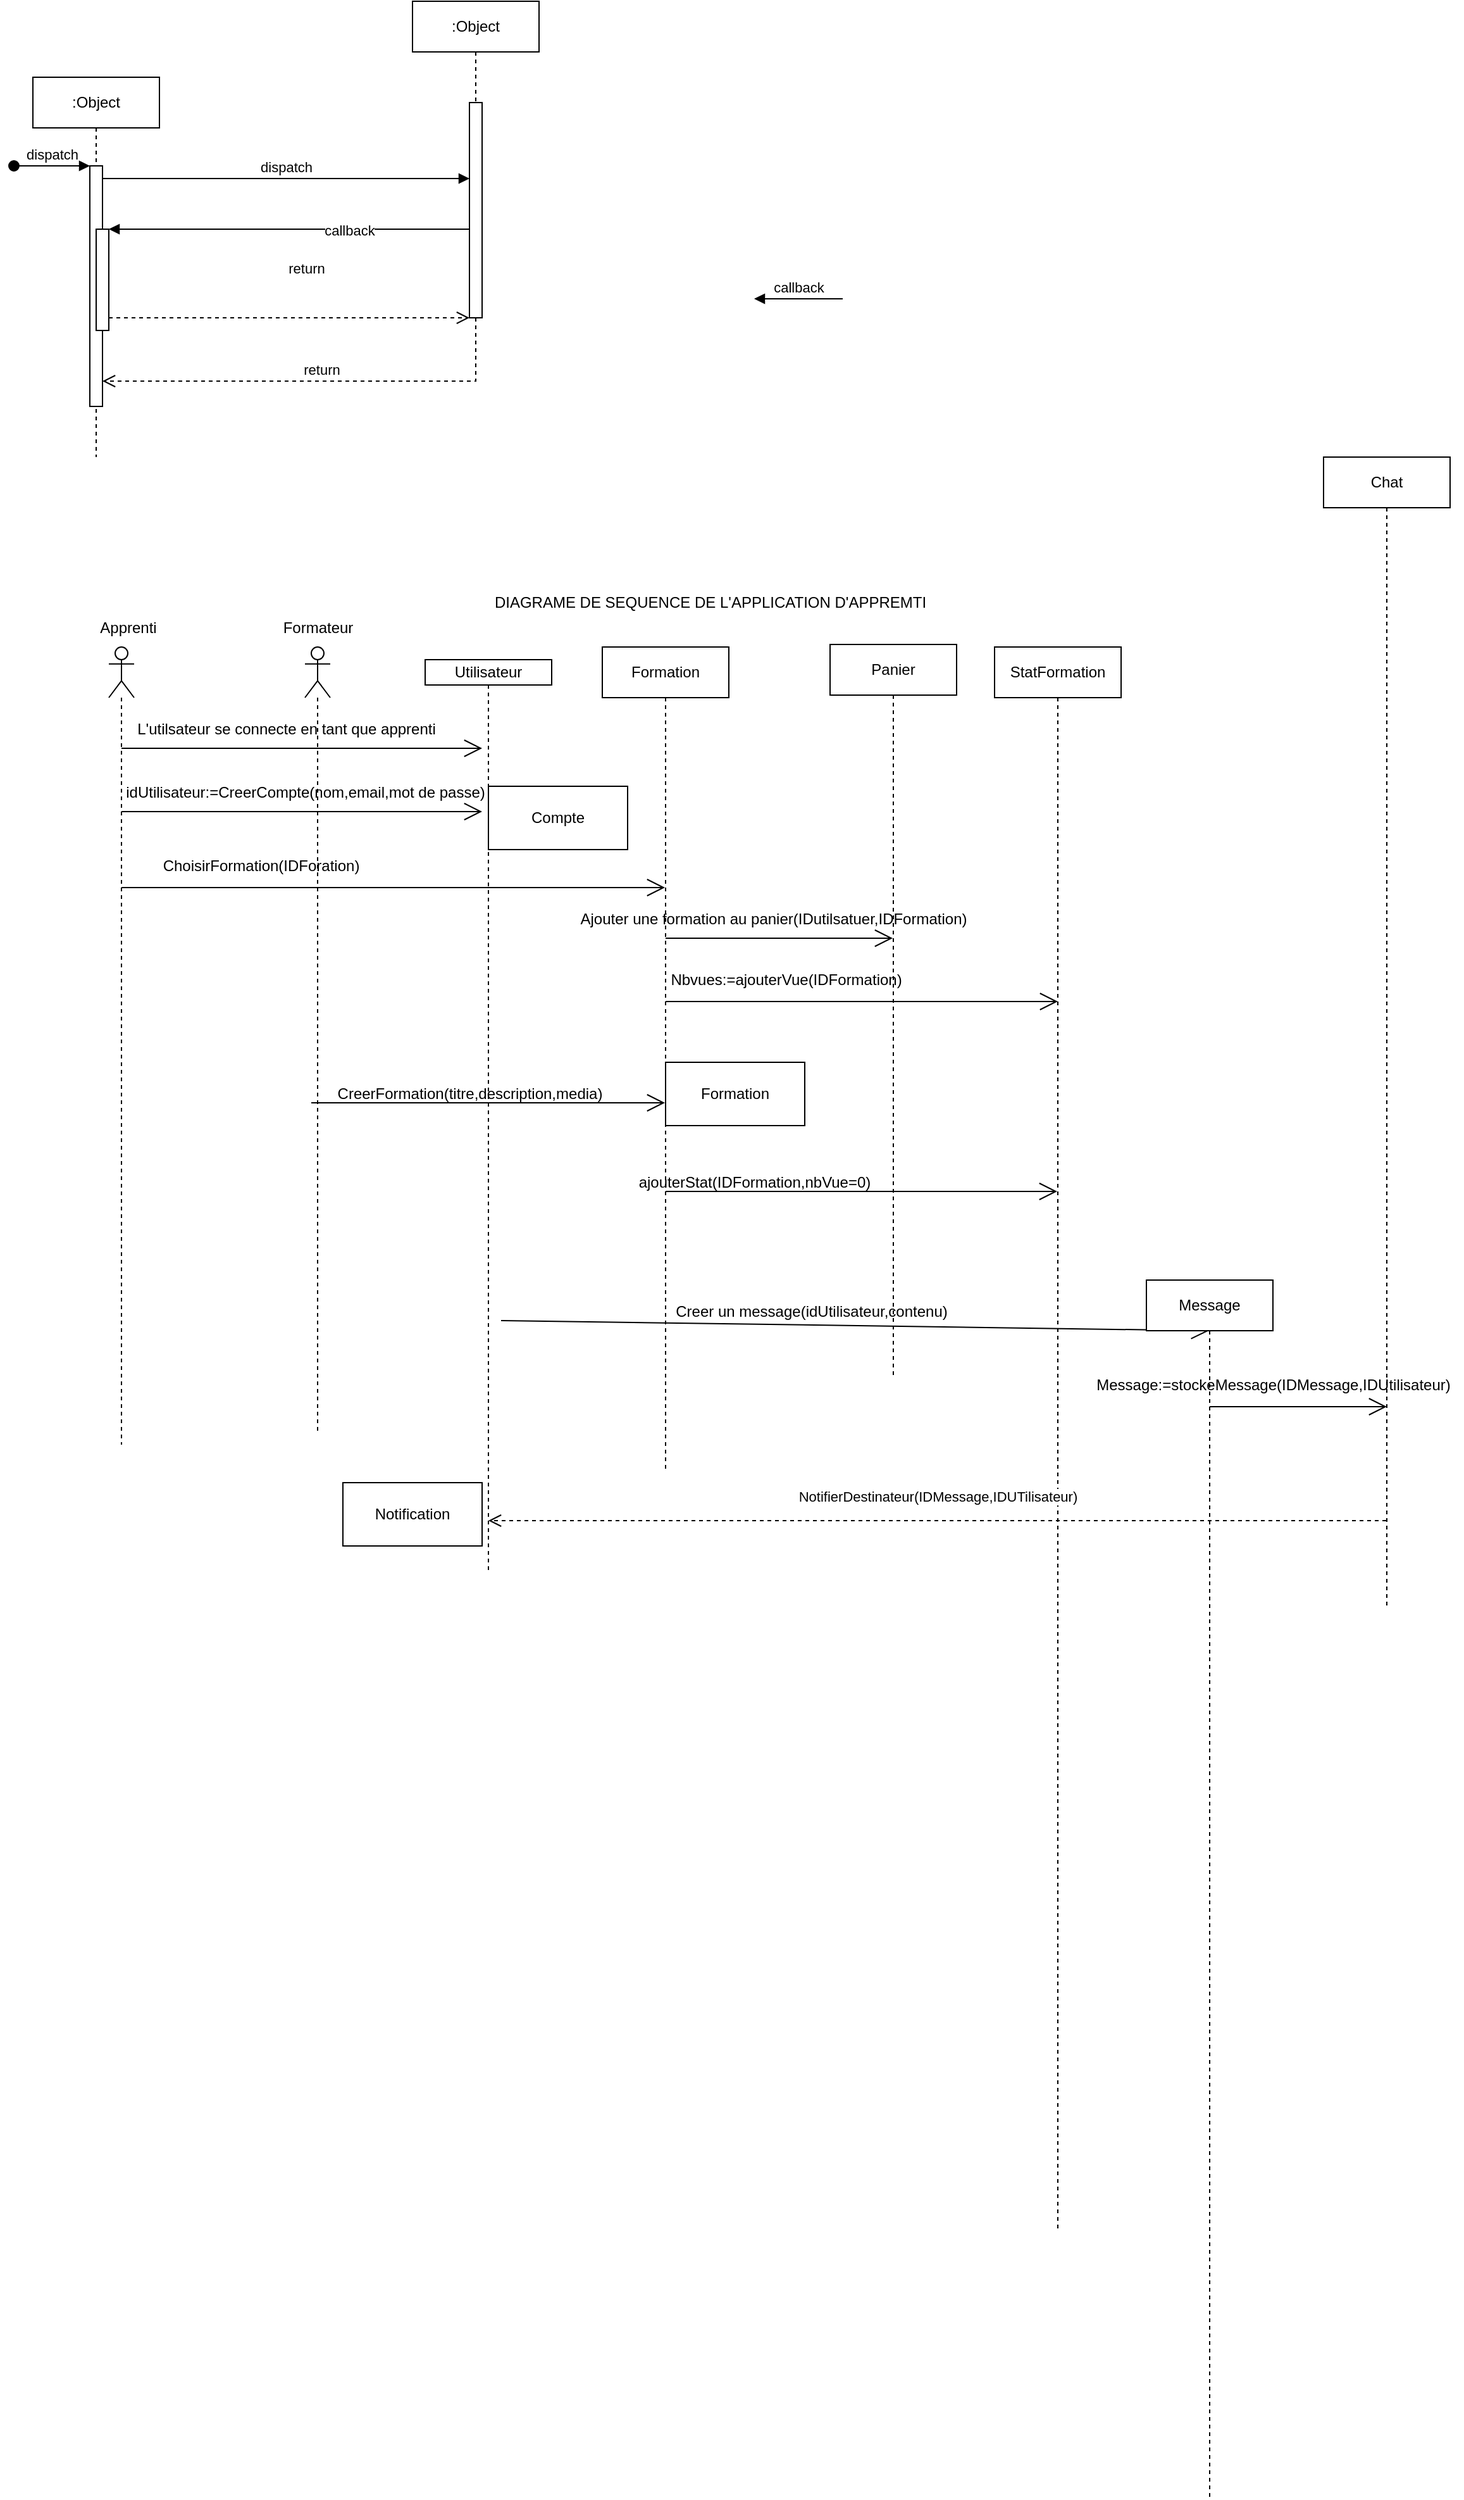 <mxfile version="26.1.1">
  <diagram name="Page-1" id="2YBvvXClWsGukQMizWep">
    <mxGraphModel dx="1674" dy="2938" grid="1" gridSize="10" guides="1" tooltips="1" connect="1" arrows="1" fold="1" page="1" pageScale="1" pageWidth="850" pageHeight="1100" math="0" shadow="0">
      <root>
        <mxCell id="0" />
        <mxCell id="1" parent="0" />
        <mxCell id="aM9ryv3xv72pqoxQDRHE-1" value=":Object" style="shape=umlLifeline;perimeter=lifelinePerimeter;whiteSpace=wrap;html=1;container=0;dropTarget=0;collapsible=0;recursiveResize=0;outlineConnect=0;portConstraint=eastwest;newEdgeStyle={&quot;edgeStyle&quot;:&quot;elbowEdgeStyle&quot;,&quot;elbow&quot;:&quot;vertical&quot;,&quot;curved&quot;:0,&quot;rounded&quot;:0};" parent="1" vertex="1">
          <mxGeometry x="80" y="-1290" width="100" height="300" as="geometry" />
        </mxCell>
        <mxCell id="aM9ryv3xv72pqoxQDRHE-2" value="" style="html=1;points=[];perimeter=orthogonalPerimeter;outlineConnect=0;targetShapes=umlLifeline;portConstraint=eastwest;newEdgeStyle={&quot;edgeStyle&quot;:&quot;elbowEdgeStyle&quot;,&quot;elbow&quot;:&quot;vertical&quot;,&quot;curved&quot;:0,&quot;rounded&quot;:0};" parent="aM9ryv3xv72pqoxQDRHE-1" vertex="1">
          <mxGeometry x="45" y="70" width="10" height="190" as="geometry" />
        </mxCell>
        <mxCell id="aM9ryv3xv72pqoxQDRHE-3" value="dispatch" style="html=1;verticalAlign=bottom;startArrow=oval;endArrow=block;startSize=8;edgeStyle=elbowEdgeStyle;elbow=vertical;curved=0;rounded=0;" parent="aM9ryv3xv72pqoxQDRHE-1" target="aM9ryv3xv72pqoxQDRHE-2" edge="1">
          <mxGeometry relative="1" as="geometry">
            <mxPoint x="-15" y="70" as="sourcePoint" />
          </mxGeometry>
        </mxCell>
        <mxCell id="aM9ryv3xv72pqoxQDRHE-4" value="" style="html=1;points=[];perimeter=orthogonalPerimeter;outlineConnect=0;targetShapes=umlLifeline;portConstraint=eastwest;newEdgeStyle={&quot;edgeStyle&quot;:&quot;elbowEdgeStyle&quot;,&quot;elbow&quot;:&quot;vertical&quot;,&quot;curved&quot;:0,&quot;rounded&quot;:0};" parent="aM9ryv3xv72pqoxQDRHE-1" vertex="1">
          <mxGeometry x="50" y="120" width="10" height="80" as="geometry" />
        </mxCell>
        <mxCell id="aM9ryv3xv72pqoxQDRHE-5" value=":Object" style="shape=umlLifeline;perimeter=lifelinePerimeter;whiteSpace=wrap;html=1;container=0;dropTarget=0;collapsible=0;recursiveResize=0;outlineConnect=0;portConstraint=eastwest;newEdgeStyle={&quot;edgeStyle&quot;:&quot;elbowEdgeStyle&quot;,&quot;elbow&quot;:&quot;vertical&quot;,&quot;curved&quot;:0,&quot;rounded&quot;:0};" parent="1" vertex="1">
          <mxGeometry x="380" y="-1350" width="100" height="300" as="geometry" />
        </mxCell>
        <mxCell id="aM9ryv3xv72pqoxQDRHE-6" value="" style="html=1;points=[];perimeter=orthogonalPerimeter;outlineConnect=0;targetShapes=umlLifeline;portConstraint=eastwest;newEdgeStyle={&quot;edgeStyle&quot;:&quot;elbowEdgeStyle&quot;,&quot;elbow&quot;:&quot;vertical&quot;,&quot;curved&quot;:0,&quot;rounded&quot;:0};" parent="aM9ryv3xv72pqoxQDRHE-5" vertex="1">
          <mxGeometry x="45" y="80" width="10" height="170" as="geometry" />
        </mxCell>
        <mxCell id="aM9ryv3xv72pqoxQDRHE-7" value="dispatch" style="html=1;verticalAlign=bottom;endArrow=block;edgeStyle=elbowEdgeStyle;elbow=vertical;curved=0;rounded=0;" parent="1" source="aM9ryv3xv72pqoxQDRHE-2" target="aM9ryv3xv72pqoxQDRHE-6" edge="1">
          <mxGeometry relative="1" as="geometry">
            <mxPoint x="235" y="-1200" as="sourcePoint" />
            <Array as="points">
              <mxPoint x="220" y="-1210" />
            </Array>
          </mxGeometry>
        </mxCell>
        <mxCell id="aM9ryv3xv72pqoxQDRHE-8" value="return" style="html=1;verticalAlign=bottom;endArrow=open;dashed=1;endSize=8;edgeStyle=elbowEdgeStyle;elbow=vertical;curved=0;rounded=0;" parent="1" source="aM9ryv3xv72pqoxQDRHE-6" target="aM9ryv3xv72pqoxQDRHE-2" edge="1">
          <mxGeometry relative="1" as="geometry">
            <mxPoint x="235" y="-1125" as="targetPoint" />
            <Array as="points">
              <mxPoint x="230" y="-1050" />
            </Array>
          </mxGeometry>
        </mxCell>
        <mxCell id="aM9ryv3xv72pqoxQDRHE-9" value="callback" style="html=1;verticalAlign=bottom;endArrow=block;edgeStyle=elbowEdgeStyle;elbow=vertical;curved=0;rounded=0;" parent="1" source="aM9ryv3xv72pqoxQDRHE-6" target="aM9ryv3xv72pqoxQDRHE-4" edge="1">
          <mxGeometry x="-0.333" y="10" relative="1" as="geometry">
            <mxPoint x="215" y="-1170" as="sourcePoint" />
            <Array as="points">
              <mxPoint x="230" y="-1170" />
            </Array>
            <mxPoint as="offset" />
          </mxGeometry>
        </mxCell>
        <mxCell id="aM9ryv3xv72pqoxQDRHE-10" value="return" style="html=1;verticalAlign=bottom;endArrow=open;dashed=1;endSize=8;edgeStyle=elbowEdgeStyle;elbow=vertical;curved=0;rounded=0;" parent="1" source="aM9ryv3xv72pqoxQDRHE-4" target="aM9ryv3xv72pqoxQDRHE-6" edge="1">
          <mxGeometry x="0.091" y="30" relative="1" as="geometry">
            <mxPoint x="215" y="-1095" as="targetPoint" />
            <Array as="points">
              <mxPoint x="220" y="-1100" />
            </Array>
            <mxPoint as="offset" />
          </mxGeometry>
        </mxCell>
        <mxCell id="4ip0zOYONYjsPPys63c3-18" value="" style="endArrow=open;endFill=1;endSize=12;html=1;rounded=0;" edge="1" parent="1" source="4ip0zOYONYjsPPys63c3-19">
          <mxGeometry width="160" relative="1" as="geometry">
            <mxPoint x="140" y="-760" as="sourcePoint" />
            <mxPoint x="435" y="-760" as="targetPoint" />
            <Array as="points" />
          </mxGeometry>
        </mxCell>
        <mxCell id="4ip0zOYONYjsPPys63c3-19" value="" style="shape=umlLifeline;perimeter=lifelinePerimeter;whiteSpace=wrap;html=1;container=1;dropTarget=0;collapsible=0;recursiveResize=0;outlineConnect=0;portConstraint=eastwest;newEdgeStyle={&quot;curved&quot;:0,&quot;rounded&quot;:0};participant=umlActor;" vertex="1" parent="1">
          <mxGeometry x="140" y="-840" width="20" height="630" as="geometry" />
        </mxCell>
        <mxCell id="4ip0zOYONYjsPPys63c3-22" value="" style="shape=umlLifeline;perimeter=lifelinePerimeter;whiteSpace=wrap;html=1;container=1;dropTarget=0;collapsible=0;recursiveResize=0;outlineConnect=0;portConstraint=eastwest;newEdgeStyle={&quot;curved&quot;:0,&quot;rounded&quot;:0};participant=umlActor;" vertex="1" parent="1">
          <mxGeometry x="295" y="-840" width="20" height="620" as="geometry" />
        </mxCell>
        <mxCell id="4ip0zOYONYjsPPys63c3-27" value="callback" style="html=1;verticalAlign=bottom;endArrow=block;curved=0;rounded=0;entryX=1;entryY=0;entryDx=0;entryDy=5;" edge="1" parent="1">
          <mxGeometry relative="1" as="geometry">
            <mxPoint x="720" y="-1115" as="sourcePoint" />
            <mxPoint x="650" y="-1115.0" as="targetPoint" />
          </mxGeometry>
        </mxCell>
        <mxCell id="4ip0zOYONYjsPPys63c3-30" value="" style="endArrow=open;endFill=1;endSize=12;html=1;rounded=0;" edge="1" parent="1" target="4ip0zOYONYjsPPys63c3-47">
          <mxGeometry width="160" relative="1" as="geometry">
            <mxPoint x="300" y="-650" as="sourcePoint" />
            <mxPoint x="550" y="-650" as="targetPoint" />
            <Array as="points">
              <mxPoint x="150" y="-650" />
              <mxPoint x="390" y="-650" />
            </Array>
          </mxGeometry>
        </mxCell>
        <mxCell id="4ip0zOYONYjsPPys63c3-36" value="Panier" style="shape=umlLifeline;perimeter=lifelinePerimeter;whiteSpace=wrap;html=1;container=1;dropTarget=0;collapsible=0;recursiveResize=0;outlineConnect=0;portConstraint=eastwest;newEdgeStyle={&quot;curved&quot;:0,&quot;rounded&quot;:0};" vertex="1" parent="1">
          <mxGeometry x="710" y="-842" width="100" height="580" as="geometry" />
        </mxCell>
        <mxCell id="4ip0zOYONYjsPPys63c3-38" value="" style="endArrow=open;endFill=1;endSize=12;html=1;rounded=0;" edge="1" parent="1" source="4ip0zOYONYjsPPys63c3-47">
          <mxGeometry width="160" relative="1" as="geometry">
            <mxPoint x="730" y="-560" as="sourcePoint" />
            <mxPoint x="890" y="-560" as="targetPoint" />
          </mxGeometry>
        </mxCell>
        <mxCell id="4ip0zOYONYjsPPys63c3-39" value="StatFormation" style="shape=umlLifeline;perimeter=lifelinePerimeter;whiteSpace=wrap;html=1;container=1;dropTarget=0;collapsible=0;recursiveResize=0;outlineConnect=0;portConstraint=eastwest;newEdgeStyle={&quot;curved&quot;:0,&quot;rounded&quot;:0};" vertex="1" parent="1">
          <mxGeometry x="840" y="-840" width="100" height="1250" as="geometry" />
        </mxCell>
        <mxCell id="4ip0zOYONYjsPPys63c3-40" value="Chat" style="shape=umlLifeline;perimeter=lifelinePerimeter;whiteSpace=wrap;html=1;container=1;dropTarget=0;collapsible=0;recursiveResize=0;outlineConnect=0;portConstraint=eastwest;newEdgeStyle={&quot;curved&quot;:0,&quot;rounded&quot;:0};" vertex="1" parent="1">
          <mxGeometry x="1100" y="-990" width="100" height="910" as="geometry" />
        </mxCell>
        <mxCell id="4ip0zOYONYjsPPys63c3-41" value="Apprenti" style="text;html=1;align=center;verticalAlign=middle;resizable=0;points=[];autosize=1;strokeColor=none;fillColor=none;" vertex="1" parent="1">
          <mxGeometry x="120" y="-870" width="70" height="30" as="geometry" />
        </mxCell>
        <mxCell id="4ip0zOYONYjsPPys63c3-42" value="Formateur" style="text;html=1;align=center;verticalAlign=middle;resizable=0;points=[];autosize=1;strokeColor=none;fillColor=none;" vertex="1" parent="1">
          <mxGeometry x="265" y="-870" width="80" height="30" as="geometry" />
        </mxCell>
        <mxCell id="4ip0zOYONYjsPPys63c3-43" value="" style="endArrow=open;endFill=1;endSize=12;html=1;rounded=0;" edge="1" parent="1">
          <mxGeometry width="160" relative="1" as="geometry">
            <mxPoint x="150" y="-710" as="sourcePoint" />
            <mxPoint x="435" y="-710" as="targetPoint" />
            <Array as="points" />
          </mxGeometry>
        </mxCell>
        <mxCell id="4ip0zOYONYjsPPys63c3-44" value="L&#39;utilsateur se connecte en tant que apprenti" style="text;html=1;align=center;verticalAlign=middle;resizable=0;points=[];autosize=1;strokeColor=none;fillColor=none;" vertex="1" parent="1">
          <mxGeometry x="150" y="-790" width="260" height="30" as="geometry" />
        </mxCell>
        <mxCell id="4ip0zOYONYjsPPys63c3-45" value="idUtilisateur:=CreerCompte(nom,email,mot de passe)" style="text;html=1;align=center;verticalAlign=middle;resizable=0;points=[];autosize=1;strokeColor=none;fillColor=none;" vertex="1" parent="1">
          <mxGeometry x="140" y="-740" width="310" height="30" as="geometry" />
        </mxCell>
        <mxCell id="4ip0zOYONYjsPPys63c3-46" value="Compte" style="html=1;whiteSpace=wrap;" vertex="1" parent="1">
          <mxGeometry x="440" y="-730" width="110" height="50" as="geometry" />
        </mxCell>
        <mxCell id="4ip0zOYONYjsPPys63c3-47" value="Formation" style="shape=umlLifeline;perimeter=lifelinePerimeter;whiteSpace=wrap;html=1;container=1;dropTarget=0;collapsible=0;recursiveResize=0;outlineConnect=0;portConstraint=eastwest;newEdgeStyle={&quot;curved&quot;:0,&quot;rounded&quot;:0};" vertex="1" parent="1">
          <mxGeometry x="530" y="-840" width="100" height="650" as="geometry" />
        </mxCell>
        <mxCell id="4ip0zOYONYjsPPys63c3-49" value="Ajouter une formation au panier(IDutilsatuer,IDFormation)" style="text;html=1;align=center;verticalAlign=middle;resizable=0;points=[];autosize=1;strokeColor=none;fillColor=none;" vertex="1" parent="1">
          <mxGeometry x="500" y="-640" width="330" height="30" as="geometry" />
        </mxCell>
        <mxCell id="4ip0zOYONYjsPPys63c3-53" value="" style="endArrow=open;endFill=1;endSize=12;html=1;rounded=0;" edge="1" parent="1" target="4ip0zOYONYjsPPys63c3-36">
          <mxGeometry width="160" relative="1" as="geometry">
            <mxPoint x="580" y="-610" as="sourcePoint" />
            <mxPoint x="740" y="-610" as="targetPoint" />
          </mxGeometry>
        </mxCell>
        <mxCell id="4ip0zOYONYjsPPys63c3-57" value="ChoisirFormation(IDForation)" style="text;html=1;align=center;verticalAlign=middle;resizable=0;points=[];autosize=1;strokeColor=none;fillColor=none;" vertex="1" parent="1">
          <mxGeometry x="170" y="-682" width="180" height="30" as="geometry" />
        </mxCell>
        <mxCell id="4ip0zOYONYjsPPys63c3-58" value="Nbvues:=ajouterVue(IDFormation)" style="text;html=1;align=center;verticalAlign=middle;resizable=0;points=[];autosize=1;strokeColor=none;fillColor=none;" vertex="1" parent="1">
          <mxGeometry x="570" y="-592" width="210" height="30" as="geometry" />
        </mxCell>
        <mxCell id="4ip0zOYONYjsPPys63c3-59" value="" style="endArrow=open;endFill=1;endSize=12;html=1;rounded=0;" edge="1" parent="1" target="4ip0zOYONYjsPPys63c3-47">
          <mxGeometry width="160" relative="1" as="geometry">
            <mxPoint x="300" y="-480" as="sourcePoint" />
            <mxPoint x="460" y="-480" as="targetPoint" />
          </mxGeometry>
        </mxCell>
        <mxCell id="4ip0zOYONYjsPPys63c3-60" value="CreerFormation(titre,description,media)" style="text;html=1;align=center;verticalAlign=middle;resizable=0;points=[];autosize=1;strokeColor=none;fillColor=none;" vertex="1" parent="1">
          <mxGeometry x="310" y="-502" width="230" height="30" as="geometry" />
        </mxCell>
        <mxCell id="4ip0zOYONYjsPPys63c3-61" value="Formation" style="html=1;whiteSpace=wrap;" vertex="1" parent="1">
          <mxGeometry x="580" y="-512" width="110" height="50" as="geometry" />
        </mxCell>
        <mxCell id="4ip0zOYONYjsPPys63c3-62" value="" style="endArrow=open;endFill=1;endSize=12;html=1;rounded=0;" edge="1" parent="1" target="4ip0zOYONYjsPPys63c3-39">
          <mxGeometry width="160" relative="1" as="geometry">
            <mxPoint x="580" y="-410" as="sourcePoint" />
            <mxPoint x="740" y="-410" as="targetPoint" />
          </mxGeometry>
        </mxCell>
        <mxCell id="4ip0zOYONYjsPPys63c3-63" value="ajouterStat(IDFormation,nbVue=0)" style="text;html=1;align=center;verticalAlign=middle;resizable=0;points=[];autosize=1;strokeColor=none;fillColor=none;" vertex="1" parent="1">
          <mxGeometry x="545" y="-432" width="210" height="30" as="geometry" />
        </mxCell>
        <mxCell id="4ip0zOYONYjsPPys63c3-68" value="Utilisateur" style="shape=umlLifeline;perimeter=lifelinePerimeter;whiteSpace=wrap;html=1;container=1;dropTarget=0;collapsible=0;recursiveResize=0;outlineConnect=0;portConstraint=eastwest;newEdgeStyle={&quot;curved&quot;:0,&quot;rounded&quot;:0};size=20;" vertex="1" parent="1">
          <mxGeometry x="390" y="-830" width="100" height="720" as="geometry" />
        </mxCell>
        <mxCell id="4ip0zOYONYjsPPys63c3-69" value="" style="endArrow=open;endFill=1;endSize=12;html=1;rounded=0;" edge="1" parent="1" target="4ip0zOYONYjsPPys63c3-70">
          <mxGeometry width="160" relative="1" as="geometry">
            <mxPoint x="450" y="-308" as="sourcePoint" />
            <mxPoint x="1050" y="-308" as="targetPoint" />
          </mxGeometry>
        </mxCell>
        <mxCell id="4ip0zOYONYjsPPys63c3-70" value="Message" style="shape=umlLifeline;perimeter=lifelinePerimeter;whiteSpace=wrap;html=1;container=1;dropTarget=0;collapsible=0;recursiveResize=0;outlineConnect=0;portConstraint=eastwest;newEdgeStyle={&quot;curved&quot;:0,&quot;rounded&quot;:0};" vertex="1" parent="1">
          <mxGeometry x="960" y="-340" width="100" height="962" as="geometry" />
        </mxCell>
        <mxCell id="4ip0zOYONYjsPPys63c3-71" value="Creer un message(idUtilisateur,contenu)" style="text;html=1;align=center;verticalAlign=middle;resizable=0;points=[];autosize=1;strokeColor=none;fillColor=none;" vertex="1" parent="1">
          <mxGeometry x="575" y="-330" width="240" height="30" as="geometry" />
        </mxCell>
        <mxCell id="4ip0zOYONYjsPPys63c3-75" value="" style="endArrow=open;endFill=1;endSize=12;html=1;rounded=0;" edge="1" parent="1">
          <mxGeometry width="160" relative="1" as="geometry">
            <mxPoint x="1010" y="-240" as="sourcePoint" />
            <mxPoint x="1150" y="-240" as="targetPoint" />
            <Array as="points">
              <mxPoint x="1070" y="-240" />
            </Array>
          </mxGeometry>
        </mxCell>
        <mxCell id="4ip0zOYONYjsPPys63c3-76" value="Message:=stockeMessage(IDMessage,IDUtilisateur)" style="text;html=1;align=center;verticalAlign=middle;resizable=0;points=[];autosize=1;strokeColor=none;fillColor=none;" vertex="1" parent="1">
          <mxGeometry x="910" y="-272" width="300" height="30" as="geometry" />
        </mxCell>
        <mxCell id="4ip0zOYONYjsPPys63c3-77" value="NotifierDestinateur(IDMessage,IDUTilisateur)" style="html=1;verticalAlign=bottom;endArrow=open;dashed=1;endSize=8;curved=0;rounded=0;" edge="1" parent="1" source="4ip0zOYONYjsPPys63c3-40" target="4ip0zOYONYjsPPys63c3-68">
          <mxGeometry y="-10" relative="1" as="geometry">
            <mxPoint x="1130" y="-150" as="sourcePoint" />
            <mxPoint x="460" y="-160" as="targetPoint" />
            <Array as="points">
              <mxPoint x="1100" y="-150" />
            </Array>
            <mxPoint as="offset" />
          </mxGeometry>
        </mxCell>
        <mxCell id="4ip0zOYONYjsPPys63c3-78" value="Notification" style="html=1;whiteSpace=wrap;" vertex="1" parent="1">
          <mxGeometry x="325" y="-180" width="110" height="50" as="geometry" />
        </mxCell>
        <mxCell id="4ip0zOYONYjsPPys63c3-79" value="DIAGRAME DE SEQUENCE DE L&#39;APPLICATION D&#39;APPREMTI" style="text;html=1;align=center;verticalAlign=middle;resizable=0;points=[];autosize=1;strokeColor=none;fillColor=none;" vertex="1" parent="1">
          <mxGeometry x="435" y="-890" width="360" height="30" as="geometry" />
        </mxCell>
      </root>
    </mxGraphModel>
  </diagram>
</mxfile>
